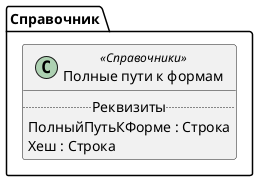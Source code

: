 ﻿@startuml ПолныеПутиКФормам
'!include templates.wsd
'..\include templates.wsd
class Справочник.ПолныеПутиКФормам as "Полные пути к формам" <<Справочники>>
{
..Реквизиты..
ПолныйПутьКФорме : Строка
Хеш : Строка
}
@enduml

